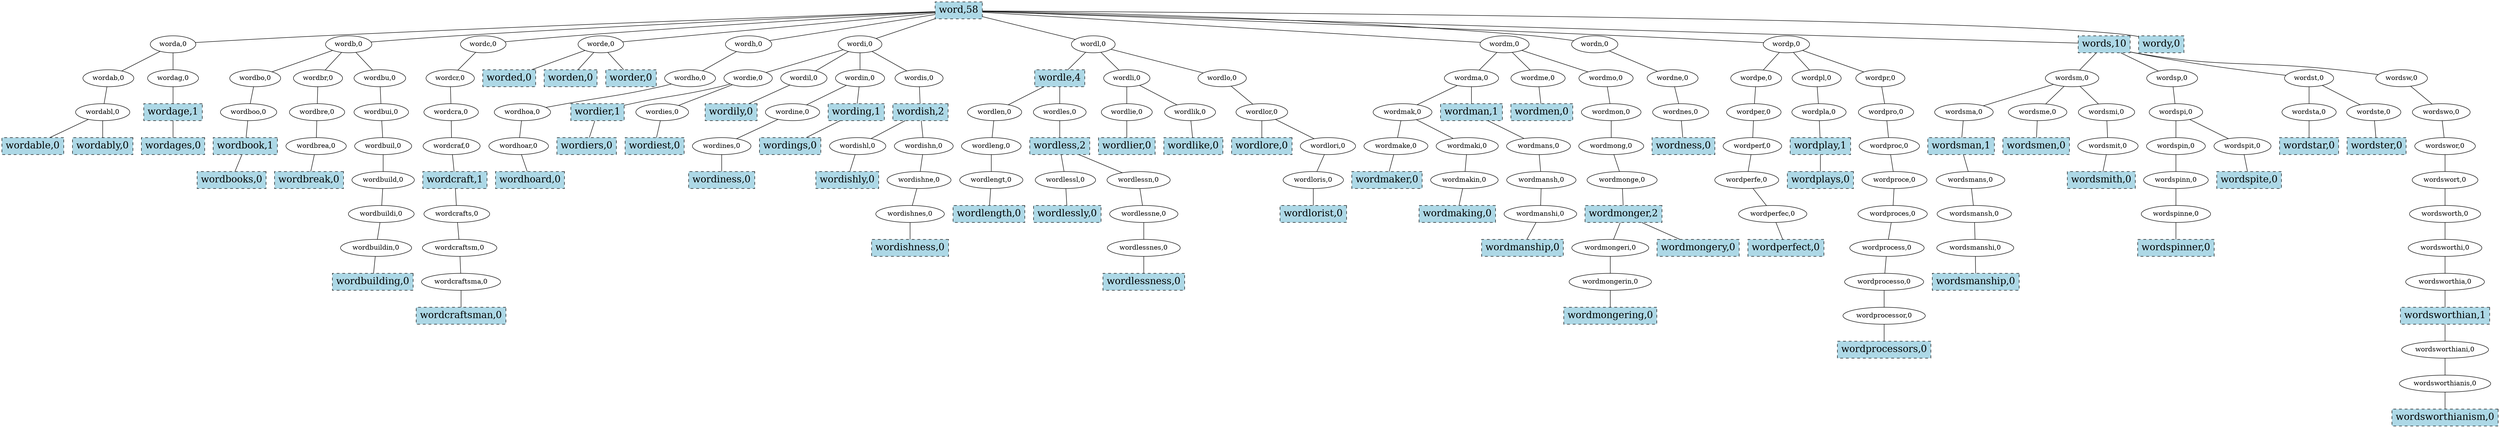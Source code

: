 graph TrieTreeGraph {
word_ [label="word,58"]
word_ [style="filled,dashed",shape=box,fontsize=20.0,fillcolor=lightblue];
word_ -- worda_
word_ -- wordb_
word_ -- wordc_
word_ -- worde_
word_ -- wordh_
word_ -- wordi_
word_ -- wordl_
word_ -- wordm_
word_ -- wordn_
word_ -- wordp_
word_ -- words_
word_ -- wordy_
worda_ [label="worda,0"]
worda_ -- wordab_
worda_ -- wordag_
wordab_ [label="wordab,0"]
wordab_ -- wordabl_
wordabl_ [label="wordabl,0"]
wordabl_ -- wordable_
wordabl_ -- wordably_
wordable_ [label="wordable,0"]
wordable_ [style="filled,dashed",shape=box,fontsize=20.0,fillcolor=lightblue];
wordably_ [label="wordably,0"]
wordably_ [style="filled,dashed",shape=box,fontsize=20.0,fillcolor=lightblue];
wordag_ [label="wordag,0"]
wordag_ -- wordage_
wordage_ [label="wordage,1"]
wordage_ [style="filled,dashed",shape=box,fontsize=20.0,fillcolor=lightblue];
wordage_ -- wordages_
wordages_ [label="wordages,0"]
wordages_ [style="filled,dashed",shape=box,fontsize=20.0,fillcolor=lightblue];
wordb_ [label="wordb,0"]
wordb_ -- wordbo_
wordb_ -- wordbr_
wordb_ -- wordbu_
wordbo_ [label="wordbo,0"]
wordbo_ -- wordboo_
wordboo_ [label="wordboo,0"]
wordboo_ -- wordbook_
wordbook_ [label="wordbook,1"]
wordbook_ [style="filled,dashed",shape=box,fontsize=20.0,fillcolor=lightblue];
wordbook_ -- wordbooks_
wordbooks_ [label="wordbooks,0"]
wordbooks_ [style="filled,dashed",shape=box,fontsize=20.0,fillcolor=lightblue];
wordbr_ [label="wordbr,0"]
wordbr_ -- wordbre_
wordbre_ [label="wordbre,0"]
wordbre_ -- wordbrea_
wordbrea_ [label="wordbrea,0"]
wordbrea_ -- wordbreak_
wordbreak_ [label="wordbreak,0"]
wordbreak_ [style="filled,dashed",shape=box,fontsize=20.0,fillcolor=lightblue];
wordbu_ [label="wordbu,0"]
wordbu_ -- wordbui_
wordbui_ [label="wordbui,0"]
wordbui_ -- wordbuil_
wordbuil_ [label="wordbuil,0"]
wordbuil_ -- wordbuild_
wordbuild_ [label="wordbuild,0"]
wordbuild_ -- wordbuildi_
wordbuildi_ [label="wordbuildi,0"]
wordbuildi_ -- wordbuildin_
wordbuildin_ [label="wordbuildin,0"]
wordbuildin_ -- wordbuilding_
wordbuilding_ [label="wordbuilding,0"]
wordbuilding_ [style="filled,dashed",shape=box,fontsize=20.0,fillcolor=lightblue];
wordc_ [label="wordc,0"]
wordc_ -- wordcr_
wordcr_ [label="wordcr,0"]
wordcr_ -- wordcra_
wordcra_ [label="wordcra,0"]
wordcra_ -- wordcraf_
wordcraf_ [label="wordcraf,0"]
wordcraf_ -- wordcraft_
wordcraft_ [label="wordcraft,1"]
wordcraft_ [style="filled,dashed",shape=box,fontsize=20.0,fillcolor=lightblue];
wordcraft_ -- wordcrafts_
wordcrafts_ [label="wordcrafts,0"]
wordcrafts_ -- wordcraftsm_
wordcraftsm_ [label="wordcraftsm,0"]
wordcraftsm_ -- wordcraftsma_
wordcraftsma_ [label="wordcraftsma,0"]
wordcraftsma_ -- wordcraftsman_
wordcraftsman_ [label="wordcraftsman,0"]
wordcraftsman_ [style="filled,dashed",shape=box,fontsize=20.0,fillcolor=lightblue];
worde_ [label="worde,0"]
worde_ -- worded_
worde_ -- worden_
worde_ -- worder_
worded_ [label="worded,0"]
worded_ [style="filled,dashed",shape=box,fontsize=20.0,fillcolor=lightblue];
worden_ [label="worden,0"]
worden_ [style="filled,dashed",shape=box,fontsize=20.0,fillcolor=lightblue];
worder_ [label="worder,0"]
worder_ [style="filled,dashed",shape=box,fontsize=20.0,fillcolor=lightblue];
wordh_ [label="wordh,0"]
wordh_ -- wordho_
wordho_ [label="wordho,0"]
wordho_ -- wordhoa_
wordhoa_ [label="wordhoa,0"]
wordhoa_ -- wordhoar_
wordhoar_ [label="wordhoar,0"]
wordhoar_ -- wordhoard_
wordhoard_ [label="wordhoard,0"]
wordhoard_ [style="filled,dashed",shape=box,fontsize=20.0,fillcolor=lightblue];
wordi_ [label="wordi,0"]
wordi_ -- wordie_
wordi_ -- wordil_
wordi_ -- wordin_
wordi_ -- wordis_
wordie_ [label="wordie,0"]
wordie_ -- wordier_
wordie_ -- wordies_
wordier_ [label="wordier,1"]
wordier_ [style="filled,dashed",shape=box,fontsize=20.0,fillcolor=lightblue];
wordier_ -- wordiers_
wordiers_ [label="wordiers,0"]
wordiers_ [style="filled,dashed",shape=box,fontsize=20.0,fillcolor=lightblue];
wordies_ [label="wordies,0"]
wordies_ -- wordiest_
wordiest_ [label="wordiest,0"]
wordiest_ [style="filled,dashed",shape=box,fontsize=20.0,fillcolor=lightblue];
wordil_ [label="wordil,0"]
wordil_ -- wordily_
wordily_ [label="wordily,0"]
wordily_ [style="filled,dashed",shape=box,fontsize=20.0,fillcolor=lightblue];
wordin_ [label="wordin,0"]
wordin_ -- wordine_
wordin_ -- wording_
wordine_ [label="wordine,0"]
wordine_ -- wordines_
wordines_ [label="wordines,0"]
wordines_ -- wordiness_
wordiness_ [label="wordiness,0"]
wordiness_ [style="filled,dashed",shape=box,fontsize=20.0,fillcolor=lightblue];
wording_ [label="wording,1"]
wording_ [style="filled,dashed",shape=box,fontsize=20.0,fillcolor=lightblue];
wording_ -- wordings_
wordings_ [label="wordings,0"]
wordings_ [style="filled,dashed",shape=box,fontsize=20.0,fillcolor=lightblue];
wordis_ [label="wordis,0"]
wordis_ -- wordish_
wordish_ [label="wordish,2"]
wordish_ [style="filled,dashed",shape=box,fontsize=20.0,fillcolor=lightblue];
wordish_ -- wordishl_
wordish_ -- wordishn_
wordishl_ [label="wordishl,0"]
wordishl_ -- wordishly_
wordishly_ [label="wordishly,0"]
wordishly_ [style="filled,dashed",shape=box,fontsize=20.0,fillcolor=lightblue];
wordishn_ [label="wordishn,0"]
wordishn_ -- wordishne_
wordishne_ [label="wordishne,0"]
wordishne_ -- wordishnes_
wordishnes_ [label="wordishnes,0"]
wordishnes_ -- wordishness_
wordishness_ [label="wordishness,0"]
wordishness_ [style="filled,dashed",shape=box,fontsize=20.0,fillcolor=lightblue];
wordl_ [label="wordl,0"]
wordl_ -- wordle_
wordl_ -- wordli_
wordl_ -- wordlo_
wordle_ [label="wordle,4"]
wordle_ [style="filled,dashed",shape=box,fontsize=20.0,fillcolor=lightblue];
wordle_ -- wordlen_
wordle_ -- wordles_
wordlen_ [label="wordlen,0"]
wordlen_ -- wordleng_
wordleng_ [label="wordleng,0"]
wordleng_ -- wordlengt_
wordlengt_ [label="wordlengt,0"]
wordlengt_ -- wordlength_
wordlength_ [label="wordlength,0"]
wordlength_ [style="filled,dashed",shape=box,fontsize=20.0,fillcolor=lightblue];
wordles_ [label="wordles,0"]
wordles_ -- wordless_
wordless_ [label="wordless,2"]
wordless_ [style="filled,dashed",shape=box,fontsize=20.0,fillcolor=lightblue];
wordless_ -- wordlessl_
wordless_ -- wordlessn_
wordlessl_ [label="wordlessl,0"]
wordlessl_ -- wordlessly_
wordlessly_ [label="wordlessly,0"]
wordlessly_ [style="filled,dashed",shape=box,fontsize=20.0,fillcolor=lightblue];
wordlessn_ [label="wordlessn,0"]
wordlessn_ -- wordlessne_
wordlessne_ [label="wordlessne,0"]
wordlessne_ -- wordlessnes_
wordlessnes_ [label="wordlessnes,0"]
wordlessnes_ -- wordlessness_
wordlessness_ [label="wordlessness,0"]
wordlessness_ [style="filled,dashed",shape=box,fontsize=20.0,fillcolor=lightblue];
wordli_ [label="wordli,0"]
wordli_ -- wordlie_
wordli_ -- wordlik_
wordlie_ [label="wordlie,0"]
wordlie_ -- wordlier_
wordlier_ [label="wordlier,0"]
wordlier_ [style="filled,dashed",shape=box,fontsize=20.0,fillcolor=lightblue];
wordlik_ [label="wordlik,0"]
wordlik_ -- wordlike_
wordlike_ [label="wordlike,0"]
wordlike_ [style="filled,dashed",shape=box,fontsize=20.0,fillcolor=lightblue];
wordlo_ [label="wordlo,0"]
wordlo_ -- wordlor_
wordlor_ [label="wordlor,0"]
wordlor_ -- wordlore_
wordlor_ -- wordlori_
wordlore_ [label="wordlore,0"]
wordlore_ [style="filled,dashed",shape=box,fontsize=20.0,fillcolor=lightblue];
wordlori_ [label="wordlori,0"]
wordlori_ -- wordloris_
wordloris_ [label="wordloris,0"]
wordloris_ -- wordlorist_
wordlorist_ [label="wordlorist,0"]
wordlorist_ [style="filled,dashed",shape=box,fontsize=20.0,fillcolor=lightblue];
wordm_ [label="wordm,0"]
wordm_ -- wordma_
wordm_ -- wordme_
wordm_ -- wordmo_
wordma_ [label="wordma,0"]
wordma_ -- wordmak_
wordma_ -- wordman_
wordmak_ [label="wordmak,0"]
wordmak_ -- wordmake_
wordmak_ -- wordmaki_
wordmake_ [label="wordmake,0"]
wordmake_ -- wordmaker_
wordmaker_ [label="wordmaker,0"]
wordmaker_ [style="filled,dashed",shape=box,fontsize=20.0,fillcolor=lightblue];
wordmaki_ [label="wordmaki,0"]
wordmaki_ -- wordmakin_
wordmakin_ [label="wordmakin,0"]
wordmakin_ -- wordmaking_
wordmaking_ [label="wordmaking,0"]
wordmaking_ [style="filled,dashed",shape=box,fontsize=20.0,fillcolor=lightblue];
wordman_ [label="wordman,1"]
wordman_ [style="filled,dashed",shape=box,fontsize=20.0,fillcolor=lightblue];
wordman_ -- wordmans_
wordmans_ [label="wordmans,0"]
wordmans_ -- wordmansh_
wordmansh_ [label="wordmansh,0"]
wordmansh_ -- wordmanshi_
wordmanshi_ [label="wordmanshi,0"]
wordmanshi_ -- wordmanship_
wordmanship_ [label="wordmanship,0"]
wordmanship_ [style="filled,dashed",shape=box,fontsize=20.0,fillcolor=lightblue];
wordme_ [label="wordme,0"]
wordme_ -- wordmen_
wordmen_ [label="wordmen,0"]
wordmen_ [style="filled,dashed",shape=box,fontsize=20.0,fillcolor=lightblue];
wordmo_ [label="wordmo,0"]
wordmo_ -- wordmon_
wordmon_ [label="wordmon,0"]
wordmon_ -- wordmong_
wordmong_ [label="wordmong,0"]
wordmong_ -- wordmonge_
wordmonge_ [label="wordmonge,0"]
wordmonge_ -- wordmonger_
wordmonger_ [label="wordmonger,2"]
wordmonger_ [style="filled,dashed",shape=box,fontsize=20.0,fillcolor=lightblue];
wordmonger_ -- wordmongeri_
wordmonger_ -- wordmongery_
wordmongeri_ [label="wordmongeri,0"]
wordmongeri_ -- wordmongerin_
wordmongerin_ [label="wordmongerin,0"]
wordmongerin_ -- wordmongering_
wordmongering_ [label="wordmongering,0"]
wordmongering_ [style="filled,dashed",shape=box,fontsize=20.0,fillcolor=lightblue];
wordmongery_ [label="wordmongery,0"]
wordmongery_ [style="filled,dashed",shape=box,fontsize=20.0,fillcolor=lightblue];
wordn_ [label="wordn,0"]
wordn_ -- wordne_
wordne_ [label="wordne,0"]
wordne_ -- wordnes_
wordnes_ [label="wordnes,0"]
wordnes_ -- wordness_
wordness_ [label="wordness,0"]
wordness_ [style="filled,dashed",shape=box,fontsize=20.0,fillcolor=lightblue];
wordp_ [label="wordp,0"]
wordp_ -- wordpe_
wordp_ -- wordpl_
wordp_ -- wordpr_
wordpe_ [label="wordpe,0"]
wordpe_ -- wordper_
wordper_ [label="wordper,0"]
wordper_ -- wordperf_
wordperf_ [label="wordperf,0"]
wordperf_ -- wordperfe_
wordperfe_ [label="wordperfe,0"]
wordperfe_ -- wordperfec_
wordperfec_ [label="wordperfec,0"]
wordperfec_ -- wordperfect_
wordperfect_ [label="wordperfect,0"]
wordperfect_ [style="filled,dashed",shape=box,fontsize=20.0,fillcolor=lightblue];
wordpl_ [label="wordpl,0"]
wordpl_ -- wordpla_
wordpla_ [label="wordpla,0"]
wordpla_ -- wordplay_
wordplay_ [label="wordplay,1"]
wordplay_ [style="filled,dashed",shape=box,fontsize=20.0,fillcolor=lightblue];
wordplay_ -- wordplays_
wordplays_ [label="wordplays,0"]
wordplays_ [style="filled,dashed",shape=box,fontsize=20.0,fillcolor=lightblue];
wordpr_ [label="wordpr,0"]
wordpr_ -- wordpro_
wordpro_ [label="wordpro,0"]
wordpro_ -- wordproc_
wordproc_ [label="wordproc,0"]
wordproc_ -- wordproce_
wordproce_ [label="wordproce,0"]
wordproce_ -- wordproces_
wordproces_ [label="wordproces,0"]
wordproces_ -- wordprocess_
wordprocess_ [label="wordprocess,0"]
wordprocess_ -- wordprocesso_
wordprocesso_ [label="wordprocesso,0"]
wordprocesso_ -- wordprocessor_
wordprocessor_ [label="wordprocessor,0"]
wordprocessor_ -- wordprocessors_
wordprocessors_ [label="wordprocessors,0"]
wordprocessors_ [style="filled,dashed",shape=box,fontsize=20.0,fillcolor=lightblue];
words_ [label="words,10"]
words_ [style="filled,dashed",shape=box,fontsize=20.0,fillcolor=lightblue];
words_ -- wordsm_
words_ -- wordsp_
words_ -- wordst_
words_ -- wordsw_
wordsm_ [label="wordsm,0"]
wordsm_ -- wordsma_
wordsm_ -- wordsme_
wordsm_ -- wordsmi_
wordsma_ [label="wordsma,0"]
wordsma_ -- wordsman_
wordsman_ [label="wordsman,1"]
wordsman_ [style="filled,dashed",shape=box,fontsize=20.0,fillcolor=lightblue];
wordsman_ -- wordsmans_
wordsmans_ [label="wordsmans,0"]
wordsmans_ -- wordsmansh_
wordsmansh_ [label="wordsmansh,0"]
wordsmansh_ -- wordsmanshi_
wordsmanshi_ [label="wordsmanshi,0"]
wordsmanshi_ -- wordsmanship_
wordsmanship_ [label="wordsmanship,0"]
wordsmanship_ [style="filled,dashed",shape=box,fontsize=20.0,fillcolor=lightblue];
wordsme_ [label="wordsme,0"]
wordsme_ -- wordsmen_
wordsmen_ [label="wordsmen,0"]
wordsmen_ [style="filled,dashed",shape=box,fontsize=20.0,fillcolor=lightblue];
wordsmi_ [label="wordsmi,0"]
wordsmi_ -- wordsmit_
wordsmit_ [label="wordsmit,0"]
wordsmit_ -- wordsmith_
wordsmith_ [label="wordsmith,0"]
wordsmith_ [style="filled,dashed",shape=box,fontsize=20.0,fillcolor=lightblue];
wordsp_ [label="wordsp,0"]
wordsp_ -- wordspi_
wordspi_ [label="wordspi,0"]
wordspi_ -- wordspin_
wordspi_ -- wordspit_
wordspin_ [label="wordspin,0"]
wordspin_ -- wordspinn_
wordspinn_ [label="wordspinn,0"]
wordspinn_ -- wordspinne_
wordspinne_ [label="wordspinne,0"]
wordspinne_ -- wordspinner_
wordspinner_ [label="wordspinner,0"]
wordspinner_ [style="filled,dashed",shape=box,fontsize=20.0,fillcolor=lightblue];
wordspit_ [label="wordspit,0"]
wordspit_ -- wordspite_
wordspite_ [label="wordspite,0"]
wordspite_ [style="filled,dashed",shape=box,fontsize=20.0,fillcolor=lightblue];
wordst_ [label="wordst,0"]
wordst_ -- wordsta_
wordst_ -- wordste_
wordsta_ [label="wordsta,0"]
wordsta_ -- wordstar_
wordstar_ [label="wordstar,0"]
wordstar_ [style="filled,dashed",shape=box,fontsize=20.0,fillcolor=lightblue];
wordste_ [label="wordste,0"]
wordste_ -- wordster_
wordster_ [label="wordster,0"]
wordster_ [style="filled,dashed",shape=box,fontsize=20.0,fillcolor=lightblue];
wordsw_ [label="wordsw,0"]
wordsw_ -- wordswo_
wordswo_ [label="wordswo,0"]
wordswo_ -- wordswor_
wordswor_ [label="wordswor,0"]
wordswor_ -- wordswort_
wordswort_ [label="wordswort,0"]
wordswort_ -- wordsworth_
wordsworth_ [label="wordsworth,0"]
wordsworth_ -- wordsworthi_
wordsworthi_ [label="wordsworthi,0"]
wordsworthi_ -- wordsworthia_
wordsworthia_ [label="wordsworthia,0"]
wordsworthia_ -- wordsworthian_
wordsworthian_ [label="wordsworthian,1"]
wordsworthian_ [style="filled,dashed",shape=box,fontsize=20.0,fillcolor=lightblue];
wordsworthian_ -- wordsworthiani_
wordsworthiani_ [label="wordsworthiani,0"]
wordsworthiani_ -- wordsworthianis_
wordsworthianis_ [label="wordsworthianis,0"]
wordsworthianis_ -- wordsworthianism_
wordsworthianism_ [label="wordsworthianism,0"]
wordsworthianism_ [style="filled,dashed",shape=box,fontsize=20.0,fillcolor=lightblue];
wordy_ [label="wordy,0"]
wordy_ [style="filled,dashed",shape=box,fontsize=20.0,fillcolor=lightblue];
}
